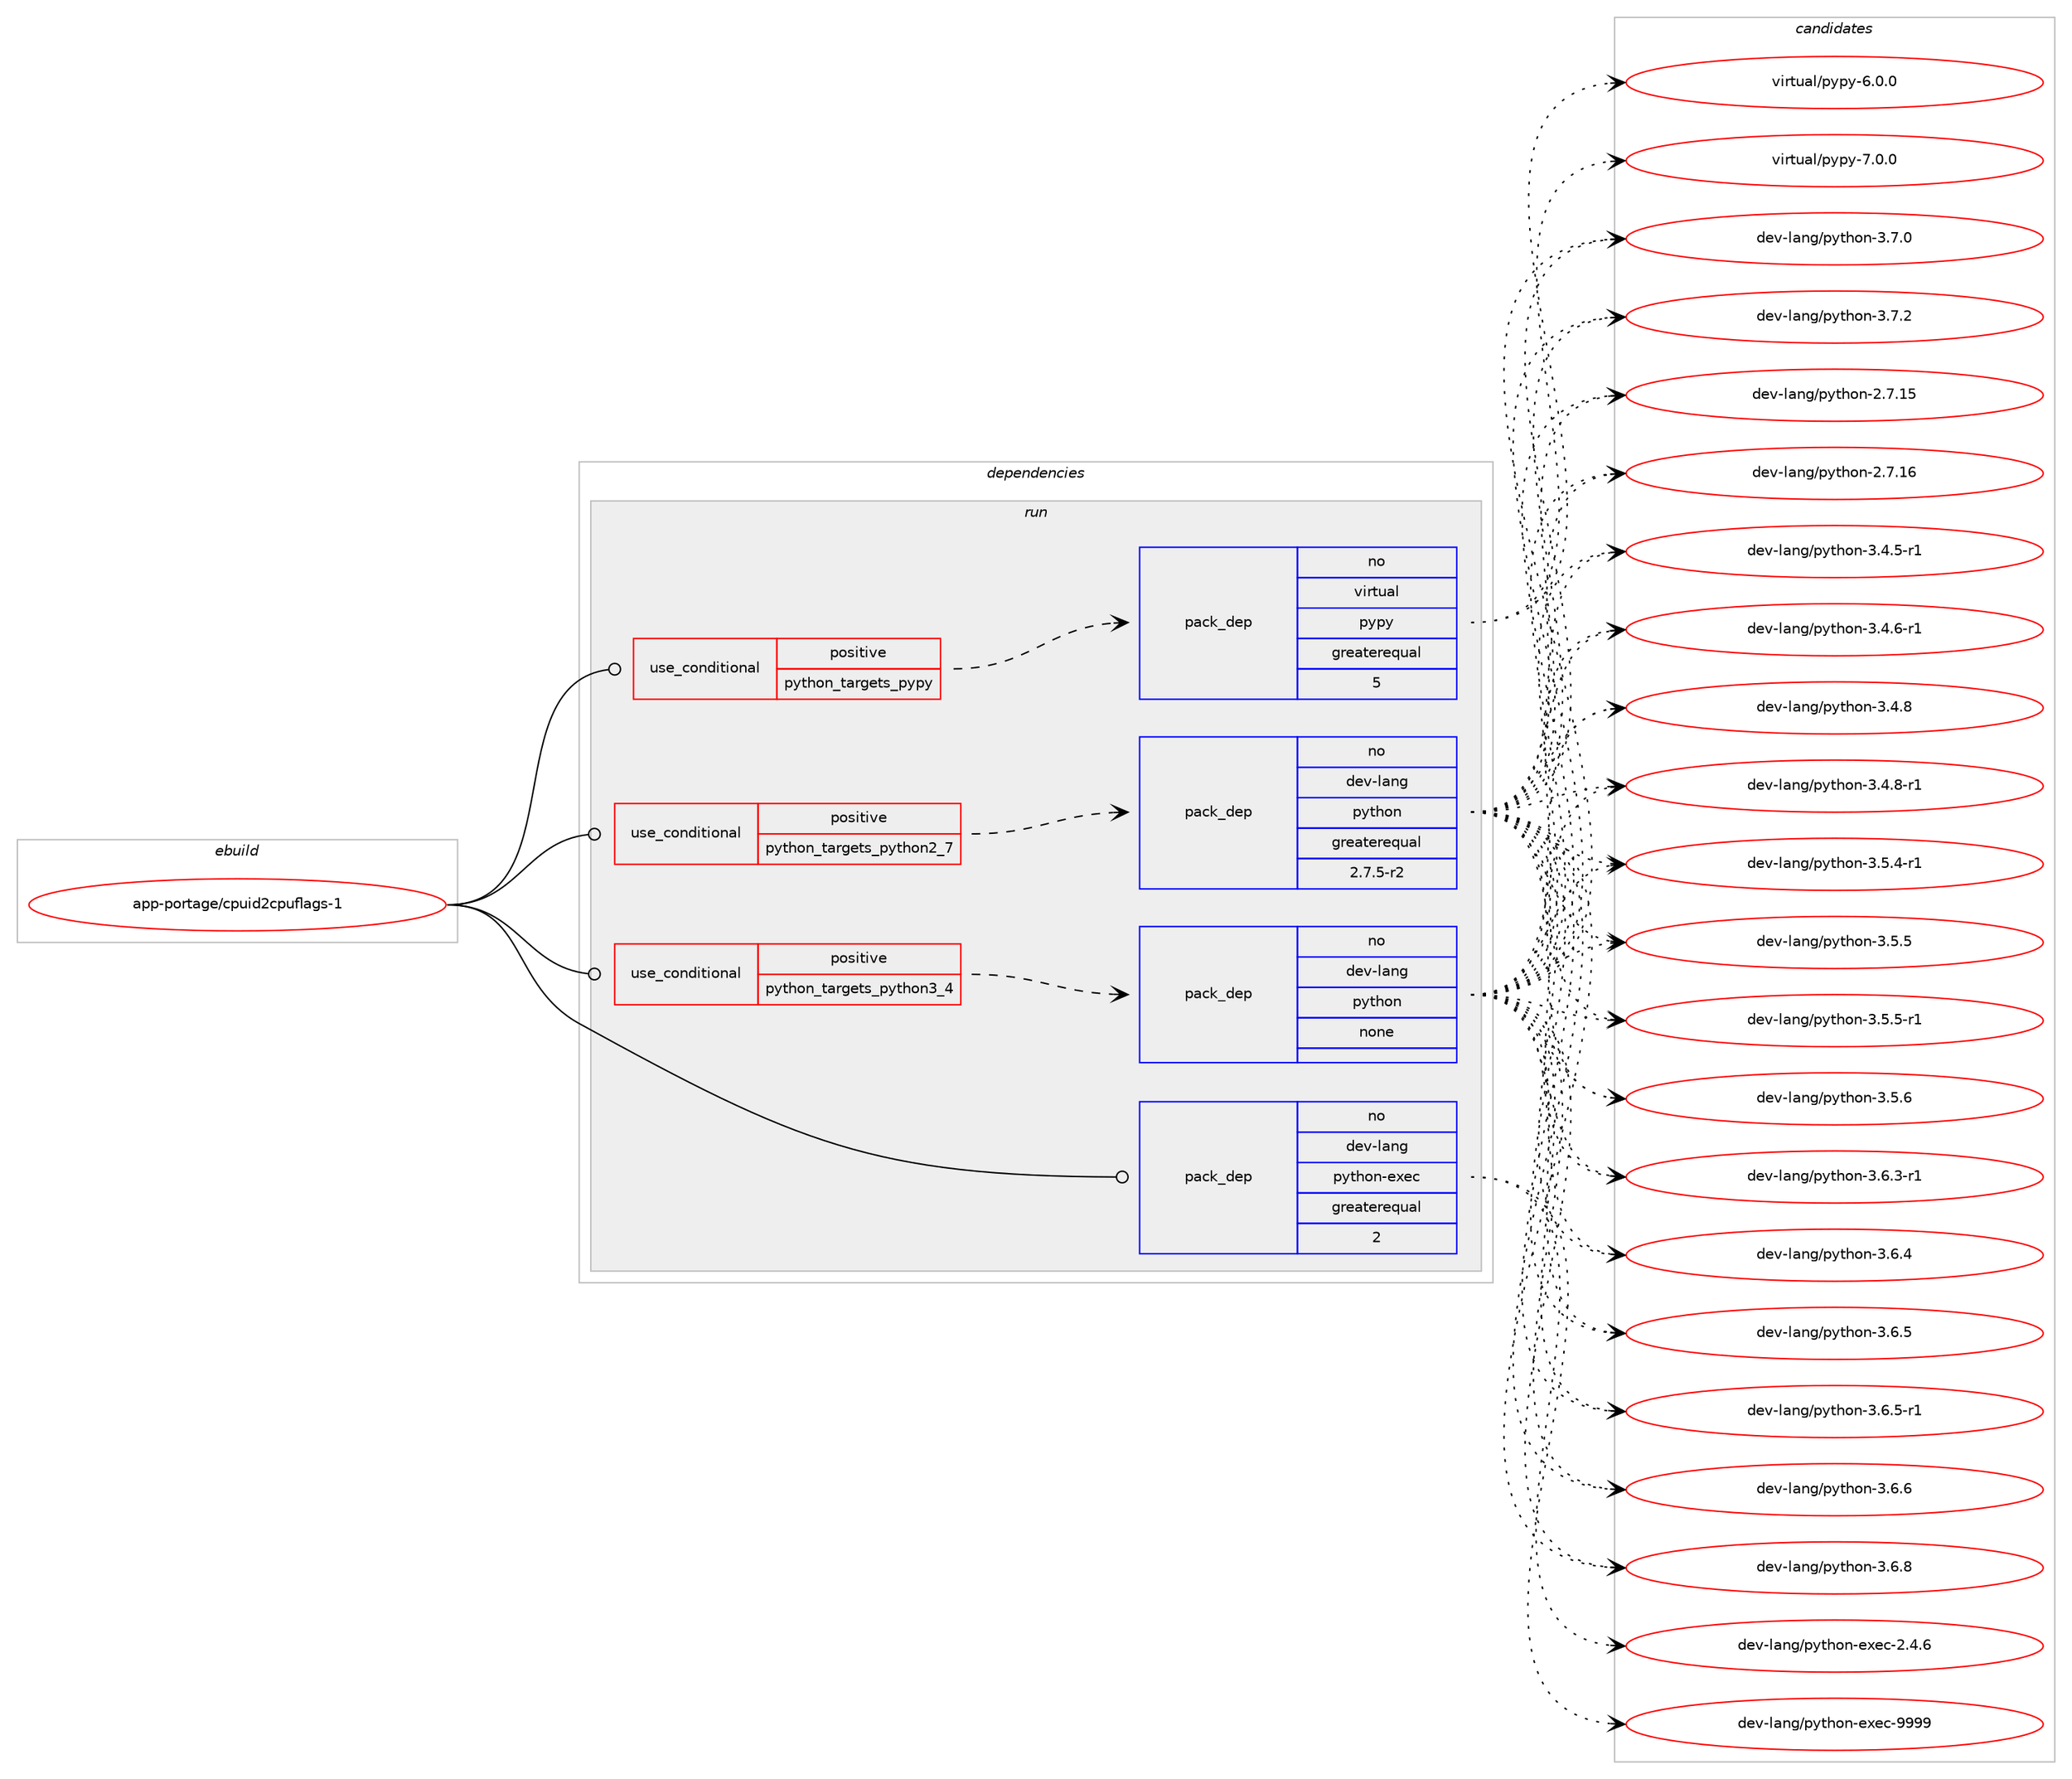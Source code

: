 digraph prolog {

# *************
# Graph options
# *************

newrank=true;
concentrate=true;
compound=true;
graph [rankdir=LR,fontname=Helvetica,fontsize=10,ranksep=1.5];#, ranksep=2.5, nodesep=0.2];
edge  [arrowhead=vee];
node  [fontname=Helvetica,fontsize=10];

# **********
# The ebuild
# **********

subgraph cluster_leftcol {
color=gray;
rank=same;
label=<<i>ebuild</i>>;
id [label="app-portage/cpuid2cpuflags-1", color=red, width=4, href="../app-portage/cpuid2cpuflags-1.svg"];
}

# ****************
# The dependencies
# ****************

subgraph cluster_midcol {
color=gray;
label=<<i>dependencies</i>>;
subgraph cluster_compile {
fillcolor="#eeeeee";
style=filled;
label=<<i>compile</i>>;
}
subgraph cluster_compileandrun {
fillcolor="#eeeeee";
style=filled;
label=<<i>compile and run</i>>;
}
subgraph cluster_run {
fillcolor="#eeeeee";
style=filled;
label=<<i>run</i>>;
subgraph cond354600 {
dependency1305145 [label=<<TABLE BORDER="0" CELLBORDER="1" CELLSPACING="0" CELLPADDING="4"><TR><TD ROWSPAN="3" CELLPADDING="10">use_conditional</TD></TR><TR><TD>positive</TD></TR><TR><TD>python_targets_pypy</TD></TR></TABLE>>, shape=none, color=red];
subgraph pack930188 {
dependency1305146 [label=<<TABLE BORDER="0" CELLBORDER="1" CELLSPACING="0" CELLPADDING="4" WIDTH="220"><TR><TD ROWSPAN="6" CELLPADDING="30">pack_dep</TD></TR><TR><TD WIDTH="110">no</TD></TR><TR><TD>virtual</TD></TR><TR><TD>pypy</TD></TR><TR><TD>greaterequal</TD></TR><TR><TD>5</TD></TR></TABLE>>, shape=none, color=blue];
}
dependency1305145:e -> dependency1305146:w [weight=20,style="dashed",arrowhead="vee"];
}
id:e -> dependency1305145:w [weight=20,style="solid",arrowhead="odot"];
subgraph cond354601 {
dependency1305147 [label=<<TABLE BORDER="0" CELLBORDER="1" CELLSPACING="0" CELLPADDING="4"><TR><TD ROWSPAN="3" CELLPADDING="10">use_conditional</TD></TR><TR><TD>positive</TD></TR><TR><TD>python_targets_python2_7</TD></TR></TABLE>>, shape=none, color=red];
subgraph pack930189 {
dependency1305148 [label=<<TABLE BORDER="0" CELLBORDER="1" CELLSPACING="0" CELLPADDING="4" WIDTH="220"><TR><TD ROWSPAN="6" CELLPADDING="30">pack_dep</TD></TR><TR><TD WIDTH="110">no</TD></TR><TR><TD>dev-lang</TD></TR><TR><TD>python</TD></TR><TR><TD>greaterequal</TD></TR><TR><TD>2.7.5-r2</TD></TR></TABLE>>, shape=none, color=blue];
}
dependency1305147:e -> dependency1305148:w [weight=20,style="dashed",arrowhead="vee"];
}
id:e -> dependency1305147:w [weight=20,style="solid",arrowhead="odot"];
subgraph cond354602 {
dependency1305149 [label=<<TABLE BORDER="0" CELLBORDER="1" CELLSPACING="0" CELLPADDING="4"><TR><TD ROWSPAN="3" CELLPADDING="10">use_conditional</TD></TR><TR><TD>positive</TD></TR><TR><TD>python_targets_python3_4</TD></TR></TABLE>>, shape=none, color=red];
subgraph pack930190 {
dependency1305150 [label=<<TABLE BORDER="0" CELLBORDER="1" CELLSPACING="0" CELLPADDING="4" WIDTH="220"><TR><TD ROWSPAN="6" CELLPADDING="30">pack_dep</TD></TR><TR><TD WIDTH="110">no</TD></TR><TR><TD>dev-lang</TD></TR><TR><TD>python</TD></TR><TR><TD>none</TD></TR><TR><TD></TD></TR></TABLE>>, shape=none, color=blue];
}
dependency1305149:e -> dependency1305150:w [weight=20,style="dashed",arrowhead="vee"];
}
id:e -> dependency1305149:w [weight=20,style="solid",arrowhead="odot"];
subgraph pack930191 {
dependency1305151 [label=<<TABLE BORDER="0" CELLBORDER="1" CELLSPACING="0" CELLPADDING="4" WIDTH="220"><TR><TD ROWSPAN="6" CELLPADDING="30">pack_dep</TD></TR><TR><TD WIDTH="110">no</TD></TR><TR><TD>dev-lang</TD></TR><TR><TD>python-exec</TD></TR><TR><TD>greaterequal</TD></TR><TR><TD>2</TD></TR></TABLE>>, shape=none, color=blue];
}
id:e -> dependency1305151:w [weight=20,style="solid",arrowhead="odot"];
}
}

# **************
# The candidates
# **************

subgraph cluster_choices {
rank=same;
color=gray;
label=<<i>candidates</i>>;

subgraph choice930188 {
color=black;
nodesep=1;
choice1181051141161179710847112121112121455446484648 [label="virtual/pypy-6.0.0", color=red, width=4,href="../virtual/pypy-6.0.0.svg"];
choice1181051141161179710847112121112121455546484648 [label="virtual/pypy-7.0.0", color=red, width=4,href="../virtual/pypy-7.0.0.svg"];
dependency1305146:e -> choice1181051141161179710847112121112121455446484648:w [style=dotted,weight="100"];
dependency1305146:e -> choice1181051141161179710847112121112121455546484648:w [style=dotted,weight="100"];
}
subgraph choice930189 {
color=black;
nodesep=1;
choice10010111845108971101034711212111610411111045504655464953 [label="dev-lang/python-2.7.15", color=red, width=4,href="../dev-lang/python-2.7.15.svg"];
choice10010111845108971101034711212111610411111045504655464954 [label="dev-lang/python-2.7.16", color=red, width=4,href="../dev-lang/python-2.7.16.svg"];
choice1001011184510897110103471121211161041111104551465246534511449 [label="dev-lang/python-3.4.5-r1", color=red, width=4,href="../dev-lang/python-3.4.5-r1.svg"];
choice1001011184510897110103471121211161041111104551465246544511449 [label="dev-lang/python-3.4.6-r1", color=red, width=4,href="../dev-lang/python-3.4.6-r1.svg"];
choice100101118451089711010347112121116104111110455146524656 [label="dev-lang/python-3.4.8", color=red, width=4,href="../dev-lang/python-3.4.8.svg"];
choice1001011184510897110103471121211161041111104551465246564511449 [label="dev-lang/python-3.4.8-r1", color=red, width=4,href="../dev-lang/python-3.4.8-r1.svg"];
choice1001011184510897110103471121211161041111104551465346524511449 [label="dev-lang/python-3.5.4-r1", color=red, width=4,href="../dev-lang/python-3.5.4-r1.svg"];
choice100101118451089711010347112121116104111110455146534653 [label="dev-lang/python-3.5.5", color=red, width=4,href="../dev-lang/python-3.5.5.svg"];
choice1001011184510897110103471121211161041111104551465346534511449 [label="dev-lang/python-3.5.5-r1", color=red, width=4,href="../dev-lang/python-3.5.5-r1.svg"];
choice100101118451089711010347112121116104111110455146534654 [label="dev-lang/python-3.5.6", color=red, width=4,href="../dev-lang/python-3.5.6.svg"];
choice1001011184510897110103471121211161041111104551465446514511449 [label="dev-lang/python-3.6.3-r1", color=red, width=4,href="../dev-lang/python-3.6.3-r1.svg"];
choice100101118451089711010347112121116104111110455146544652 [label="dev-lang/python-3.6.4", color=red, width=4,href="../dev-lang/python-3.6.4.svg"];
choice100101118451089711010347112121116104111110455146544653 [label="dev-lang/python-3.6.5", color=red, width=4,href="../dev-lang/python-3.6.5.svg"];
choice1001011184510897110103471121211161041111104551465446534511449 [label="dev-lang/python-3.6.5-r1", color=red, width=4,href="../dev-lang/python-3.6.5-r1.svg"];
choice100101118451089711010347112121116104111110455146544654 [label="dev-lang/python-3.6.6", color=red, width=4,href="../dev-lang/python-3.6.6.svg"];
choice100101118451089711010347112121116104111110455146544656 [label="dev-lang/python-3.6.8", color=red, width=4,href="../dev-lang/python-3.6.8.svg"];
choice100101118451089711010347112121116104111110455146554648 [label="dev-lang/python-3.7.0", color=red, width=4,href="../dev-lang/python-3.7.0.svg"];
choice100101118451089711010347112121116104111110455146554650 [label="dev-lang/python-3.7.2", color=red, width=4,href="../dev-lang/python-3.7.2.svg"];
dependency1305148:e -> choice10010111845108971101034711212111610411111045504655464953:w [style=dotted,weight="100"];
dependency1305148:e -> choice10010111845108971101034711212111610411111045504655464954:w [style=dotted,weight="100"];
dependency1305148:e -> choice1001011184510897110103471121211161041111104551465246534511449:w [style=dotted,weight="100"];
dependency1305148:e -> choice1001011184510897110103471121211161041111104551465246544511449:w [style=dotted,weight="100"];
dependency1305148:e -> choice100101118451089711010347112121116104111110455146524656:w [style=dotted,weight="100"];
dependency1305148:e -> choice1001011184510897110103471121211161041111104551465246564511449:w [style=dotted,weight="100"];
dependency1305148:e -> choice1001011184510897110103471121211161041111104551465346524511449:w [style=dotted,weight="100"];
dependency1305148:e -> choice100101118451089711010347112121116104111110455146534653:w [style=dotted,weight="100"];
dependency1305148:e -> choice1001011184510897110103471121211161041111104551465346534511449:w [style=dotted,weight="100"];
dependency1305148:e -> choice100101118451089711010347112121116104111110455146534654:w [style=dotted,weight="100"];
dependency1305148:e -> choice1001011184510897110103471121211161041111104551465446514511449:w [style=dotted,weight="100"];
dependency1305148:e -> choice100101118451089711010347112121116104111110455146544652:w [style=dotted,weight="100"];
dependency1305148:e -> choice100101118451089711010347112121116104111110455146544653:w [style=dotted,weight="100"];
dependency1305148:e -> choice1001011184510897110103471121211161041111104551465446534511449:w [style=dotted,weight="100"];
dependency1305148:e -> choice100101118451089711010347112121116104111110455146544654:w [style=dotted,weight="100"];
dependency1305148:e -> choice100101118451089711010347112121116104111110455146544656:w [style=dotted,weight="100"];
dependency1305148:e -> choice100101118451089711010347112121116104111110455146554648:w [style=dotted,weight="100"];
dependency1305148:e -> choice100101118451089711010347112121116104111110455146554650:w [style=dotted,weight="100"];
}
subgraph choice930190 {
color=black;
nodesep=1;
choice10010111845108971101034711212111610411111045504655464953 [label="dev-lang/python-2.7.15", color=red, width=4,href="../dev-lang/python-2.7.15.svg"];
choice10010111845108971101034711212111610411111045504655464954 [label="dev-lang/python-2.7.16", color=red, width=4,href="../dev-lang/python-2.7.16.svg"];
choice1001011184510897110103471121211161041111104551465246534511449 [label="dev-lang/python-3.4.5-r1", color=red, width=4,href="../dev-lang/python-3.4.5-r1.svg"];
choice1001011184510897110103471121211161041111104551465246544511449 [label="dev-lang/python-3.4.6-r1", color=red, width=4,href="../dev-lang/python-3.4.6-r1.svg"];
choice100101118451089711010347112121116104111110455146524656 [label="dev-lang/python-3.4.8", color=red, width=4,href="../dev-lang/python-3.4.8.svg"];
choice1001011184510897110103471121211161041111104551465246564511449 [label="dev-lang/python-3.4.8-r1", color=red, width=4,href="../dev-lang/python-3.4.8-r1.svg"];
choice1001011184510897110103471121211161041111104551465346524511449 [label="dev-lang/python-3.5.4-r1", color=red, width=4,href="../dev-lang/python-3.5.4-r1.svg"];
choice100101118451089711010347112121116104111110455146534653 [label="dev-lang/python-3.5.5", color=red, width=4,href="../dev-lang/python-3.5.5.svg"];
choice1001011184510897110103471121211161041111104551465346534511449 [label="dev-lang/python-3.5.5-r1", color=red, width=4,href="../dev-lang/python-3.5.5-r1.svg"];
choice100101118451089711010347112121116104111110455146534654 [label="dev-lang/python-3.5.6", color=red, width=4,href="../dev-lang/python-3.5.6.svg"];
choice1001011184510897110103471121211161041111104551465446514511449 [label="dev-lang/python-3.6.3-r1", color=red, width=4,href="../dev-lang/python-3.6.3-r1.svg"];
choice100101118451089711010347112121116104111110455146544652 [label="dev-lang/python-3.6.4", color=red, width=4,href="../dev-lang/python-3.6.4.svg"];
choice100101118451089711010347112121116104111110455146544653 [label="dev-lang/python-3.6.5", color=red, width=4,href="../dev-lang/python-3.6.5.svg"];
choice1001011184510897110103471121211161041111104551465446534511449 [label="dev-lang/python-3.6.5-r1", color=red, width=4,href="../dev-lang/python-3.6.5-r1.svg"];
choice100101118451089711010347112121116104111110455146544654 [label="dev-lang/python-3.6.6", color=red, width=4,href="../dev-lang/python-3.6.6.svg"];
choice100101118451089711010347112121116104111110455146544656 [label="dev-lang/python-3.6.8", color=red, width=4,href="../dev-lang/python-3.6.8.svg"];
choice100101118451089711010347112121116104111110455146554648 [label="dev-lang/python-3.7.0", color=red, width=4,href="../dev-lang/python-3.7.0.svg"];
choice100101118451089711010347112121116104111110455146554650 [label="dev-lang/python-3.7.2", color=red, width=4,href="../dev-lang/python-3.7.2.svg"];
dependency1305150:e -> choice10010111845108971101034711212111610411111045504655464953:w [style=dotted,weight="100"];
dependency1305150:e -> choice10010111845108971101034711212111610411111045504655464954:w [style=dotted,weight="100"];
dependency1305150:e -> choice1001011184510897110103471121211161041111104551465246534511449:w [style=dotted,weight="100"];
dependency1305150:e -> choice1001011184510897110103471121211161041111104551465246544511449:w [style=dotted,weight="100"];
dependency1305150:e -> choice100101118451089711010347112121116104111110455146524656:w [style=dotted,weight="100"];
dependency1305150:e -> choice1001011184510897110103471121211161041111104551465246564511449:w [style=dotted,weight="100"];
dependency1305150:e -> choice1001011184510897110103471121211161041111104551465346524511449:w [style=dotted,weight="100"];
dependency1305150:e -> choice100101118451089711010347112121116104111110455146534653:w [style=dotted,weight="100"];
dependency1305150:e -> choice1001011184510897110103471121211161041111104551465346534511449:w [style=dotted,weight="100"];
dependency1305150:e -> choice100101118451089711010347112121116104111110455146534654:w [style=dotted,weight="100"];
dependency1305150:e -> choice1001011184510897110103471121211161041111104551465446514511449:w [style=dotted,weight="100"];
dependency1305150:e -> choice100101118451089711010347112121116104111110455146544652:w [style=dotted,weight="100"];
dependency1305150:e -> choice100101118451089711010347112121116104111110455146544653:w [style=dotted,weight="100"];
dependency1305150:e -> choice1001011184510897110103471121211161041111104551465446534511449:w [style=dotted,weight="100"];
dependency1305150:e -> choice100101118451089711010347112121116104111110455146544654:w [style=dotted,weight="100"];
dependency1305150:e -> choice100101118451089711010347112121116104111110455146544656:w [style=dotted,weight="100"];
dependency1305150:e -> choice100101118451089711010347112121116104111110455146554648:w [style=dotted,weight="100"];
dependency1305150:e -> choice100101118451089711010347112121116104111110455146554650:w [style=dotted,weight="100"];
}
subgraph choice930191 {
color=black;
nodesep=1;
choice1001011184510897110103471121211161041111104510112010199455046524654 [label="dev-lang/python-exec-2.4.6", color=red, width=4,href="../dev-lang/python-exec-2.4.6.svg"];
choice10010111845108971101034711212111610411111045101120101994557575757 [label="dev-lang/python-exec-9999", color=red, width=4,href="../dev-lang/python-exec-9999.svg"];
dependency1305151:e -> choice1001011184510897110103471121211161041111104510112010199455046524654:w [style=dotted,weight="100"];
dependency1305151:e -> choice10010111845108971101034711212111610411111045101120101994557575757:w [style=dotted,weight="100"];
}
}

}
